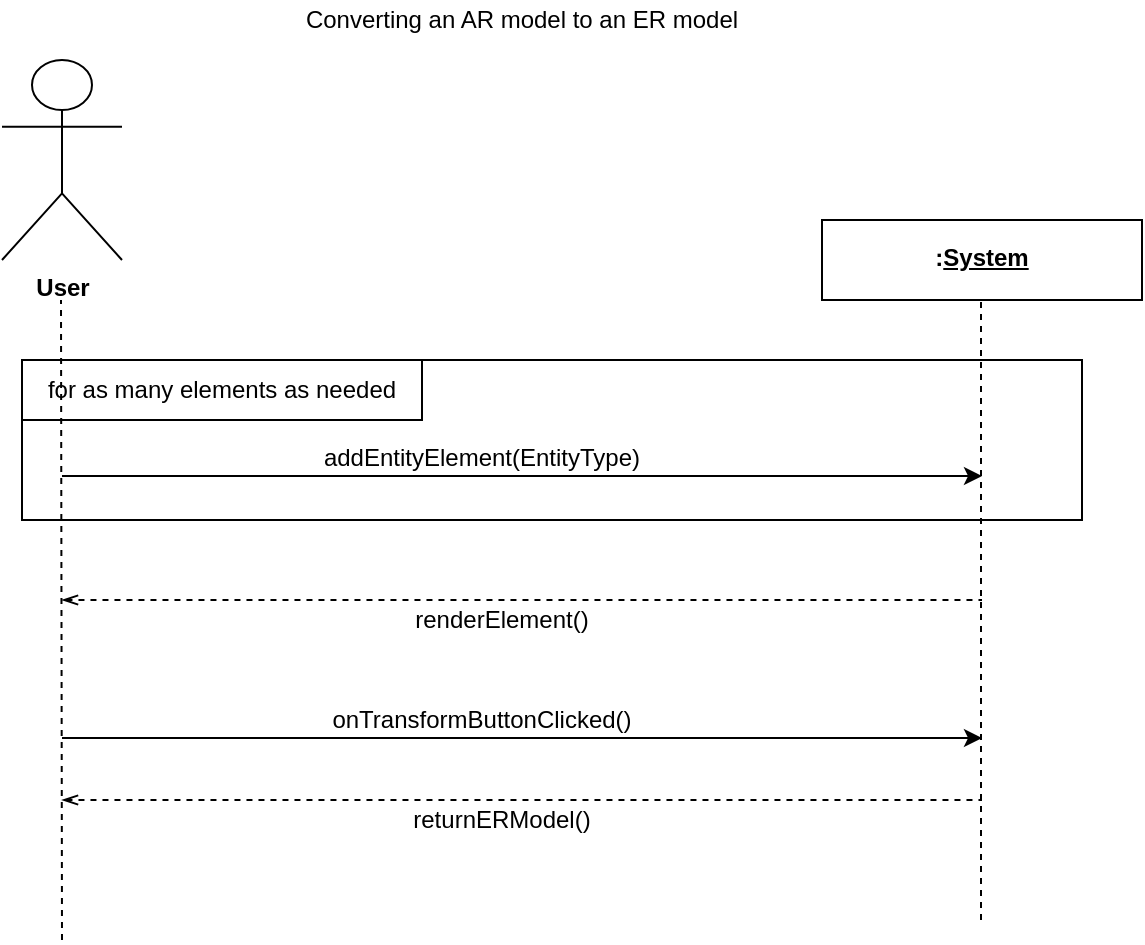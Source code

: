 <mxfile version="11.0.9" type="device"><diagram id="KwuTVLeFtVlzgknzJx0n" name="Page-1"><mxGraphModel dx="946" dy="567" grid="1" gridSize="10" guides="1" tooltips="1" connect="1" arrows="1" fold="1" page="1" pageScale="1" pageWidth="827" pageHeight="1169" math="0" shadow="0"><root><mxCell id="0"/><mxCell id="1" parent="0"/><mxCell id="g0WuPuo7yrtHBxg9coGH-1" value="User" style="shape=umlActor;verticalLabelPosition=bottom;labelBackgroundColor=#ffffff;verticalAlign=top;html=1;fontStyle=1" vertex="1" parent="1"><mxGeometry x="130" y="80" width="60" height="100" as="geometry"/></mxCell><mxCell id="g0WuPuo7yrtHBxg9coGH-2" value="&lt;p&gt;&lt;b&gt;:&lt;u&gt;System&lt;/u&gt;&lt;/b&gt;&lt;/p&gt;" style="shape=rect;html=1;overflow=fill;whiteSpace=wrap;align=center;verticalAlign=middle;" vertex="1" parent="1"><mxGeometry x="540" y="160" width="160" height="40" as="geometry"/></mxCell><mxCell id="g0WuPuo7yrtHBxg9coGH-7" value="Converting an AR model to an ER model" style="text;html=1;strokeColor=none;fillColor=none;align=center;verticalAlign=middle;whiteSpace=wrap;rounded=0;" vertex="1" parent="1"><mxGeometry x="250" y="50" width="280" height="20" as="geometry"/></mxCell><mxCell id="g0WuPuo7yrtHBxg9coGH-8" value="" style="rounded=0;whiteSpace=wrap;html=1;align=center;fillColor=none;" vertex="1" parent="1"><mxGeometry x="140" y="230" width="530" height="80" as="geometry"/></mxCell><mxCell id="g0WuPuo7yrtHBxg9coGH-9" value="" style="rounded=0;whiteSpace=wrap;html=1;fillColor=none;align=center;" vertex="1" parent="1"><mxGeometry x="140" y="230" width="200" height="30" as="geometry"/></mxCell><mxCell id="g0WuPuo7yrtHBxg9coGH-10" value="for as many elements as needed" style="text;html=1;strokeColor=none;fillColor=none;align=center;verticalAlign=middle;whiteSpace=wrap;rounded=0;" vertex="1" parent="1"><mxGeometry x="140" y="235" width="200" height="20" as="geometry"/></mxCell><mxCell id="g0WuPuo7yrtHBxg9coGH-11" value="" style="endArrow=classic;html=1;" edge="1" parent="1"><mxGeometry width="50" height="50" relative="1" as="geometry"><mxPoint x="160" y="288" as="sourcePoint"/><mxPoint x="620" y="288" as="targetPoint"/></mxGeometry></mxCell><mxCell id="g0WuPuo7yrtHBxg9coGH-5" value="" style="endArrow=none;dashed=1;html=1;" edge="1" parent="1"><mxGeometry width="50" height="50" relative="1" as="geometry"><mxPoint x="160" y="520" as="sourcePoint"/><mxPoint x="159.5" y="200" as="targetPoint"/></mxGeometry></mxCell><mxCell id="g0WuPuo7yrtHBxg9coGH-6" value="" style="endArrow=none;dashed=1;html=1;" edge="1" parent="1"><mxGeometry width="50" height="50" relative="1" as="geometry"><mxPoint x="619.5" y="510" as="sourcePoint"/><mxPoint x="619.5" y="200" as="targetPoint"/></mxGeometry></mxCell><mxCell id="g0WuPuo7yrtHBxg9coGH-12" value="addEntityElement(EntityType)" style="text;html=1;strokeColor=none;fillColor=none;align=center;verticalAlign=middle;whiteSpace=wrap;rounded=0;" vertex="1" parent="1"><mxGeometry x="270" y="269" width="200" height="20" as="geometry"/></mxCell><mxCell id="g0WuPuo7yrtHBxg9coGH-13" value="" style="endArrow=none;dashed=1;html=1;startArrow=openThin;startFill=0;" edge="1" parent="1"><mxGeometry width="50" height="50" relative="1" as="geometry"><mxPoint x="160" y="350" as="sourcePoint"/><mxPoint x="620" y="350" as="targetPoint"/></mxGeometry></mxCell><mxCell id="g0WuPuo7yrtHBxg9coGH-14" value="renderElement()" style="text;html=1;strokeColor=none;fillColor=none;align=center;verticalAlign=middle;whiteSpace=wrap;rounded=0;" vertex="1" parent="1"><mxGeometry x="280" y="350" width="200" height="20" as="geometry"/></mxCell><mxCell id="g0WuPuo7yrtHBxg9coGH-17" value="" style="endArrow=classic;html=1;" edge="1" parent="1"><mxGeometry width="50" height="50" relative="1" as="geometry"><mxPoint x="160" y="419" as="sourcePoint"/><mxPoint x="620" y="419" as="targetPoint"/></mxGeometry></mxCell><mxCell id="g0WuPuo7yrtHBxg9coGH-18" value="onTransformButtonClicked()" style="text;html=1;strokeColor=none;fillColor=none;align=center;verticalAlign=middle;whiteSpace=wrap;rounded=0;" vertex="1" parent="1"><mxGeometry x="270" y="400" width="200" height="20" as="geometry"/></mxCell><mxCell id="g0WuPuo7yrtHBxg9coGH-19" value="" style="endArrow=none;dashed=1;html=1;startArrow=openThin;startFill=0;" edge="1" parent="1"><mxGeometry width="50" height="50" relative="1" as="geometry"><mxPoint x="160" y="450" as="sourcePoint"/><mxPoint x="620" y="450" as="targetPoint"/></mxGeometry></mxCell><mxCell id="g0WuPuo7yrtHBxg9coGH-20" value="returnERModel()" style="text;html=1;strokeColor=none;fillColor=none;align=center;verticalAlign=middle;whiteSpace=wrap;rounded=0;" vertex="1" parent="1"><mxGeometry x="280" y="450" width="200" height="20" as="geometry"/></mxCell></root></mxGraphModel></diagram></mxfile>